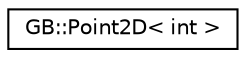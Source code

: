 digraph "Graphical Class Hierarchy"
{
  edge [fontname="Helvetica",fontsize="10",labelfontname="Helvetica",labelfontsize="10"];
  node [fontname="Helvetica",fontsize="10",shape=record];
  rankdir="LR";
  Node1 [label="GB::Point2D\< int \>",height=0.2,width=0.4,color="black", fillcolor="white", style="filled",URL="$struct_g_b_1_1_point2_d.html"];
}
